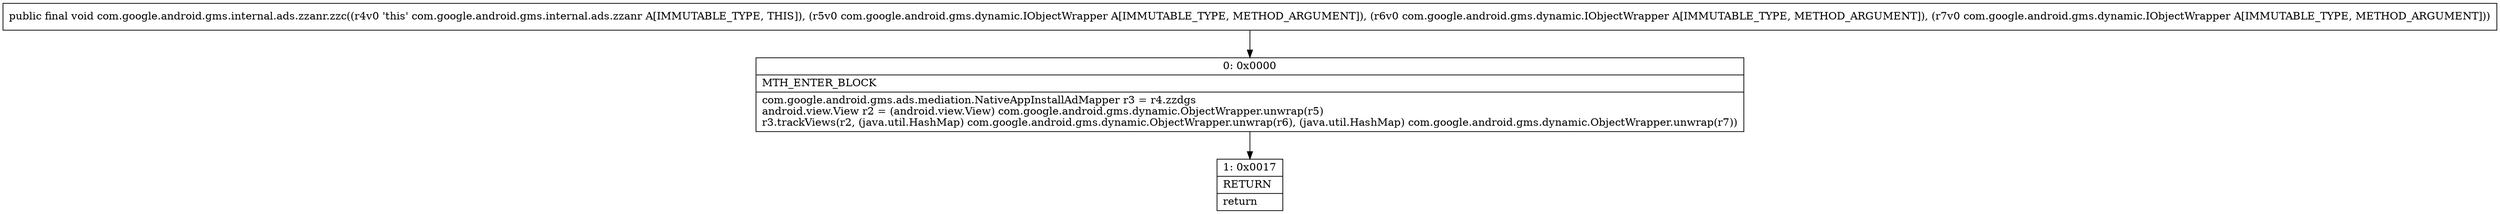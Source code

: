 digraph "CFG forcom.google.android.gms.internal.ads.zzanr.zzc(Lcom\/google\/android\/gms\/dynamic\/IObjectWrapper;Lcom\/google\/android\/gms\/dynamic\/IObjectWrapper;Lcom\/google\/android\/gms\/dynamic\/IObjectWrapper;)V" {
Node_0 [shape=record,label="{0\:\ 0x0000|MTH_ENTER_BLOCK\l|com.google.android.gms.ads.mediation.NativeAppInstallAdMapper r3 = r4.zzdgs\landroid.view.View r2 = (android.view.View) com.google.android.gms.dynamic.ObjectWrapper.unwrap(r5)\lr3.trackViews(r2, (java.util.HashMap) com.google.android.gms.dynamic.ObjectWrapper.unwrap(r6), (java.util.HashMap) com.google.android.gms.dynamic.ObjectWrapper.unwrap(r7))\l}"];
Node_1 [shape=record,label="{1\:\ 0x0017|RETURN\l|return\l}"];
MethodNode[shape=record,label="{public final void com.google.android.gms.internal.ads.zzanr.zzc((r4v0 'this' com.google.android.gms.internal.ads.zzanr A[IMMUTABLE_TYPE, THIS]), (r5v0 com.google.android.gms.dynamic.IObjectWrapper A[IMMUTABLE_TYPE, METHOD_ARGUMENT]), (r6v0 com.google.android.gms.dynamic.IObjectWrapper A[IMMUTABLE_TYPE, METHOD_ARGUMENT]), (r7v0 com.google.android.gms.dynamic.IObjectWrapper A[IMMUTABLE_TYPE, METHOD_ARGUMENT])) }"];
MethodNode -> Node_0;
Node_0 -> Node_1;
}

